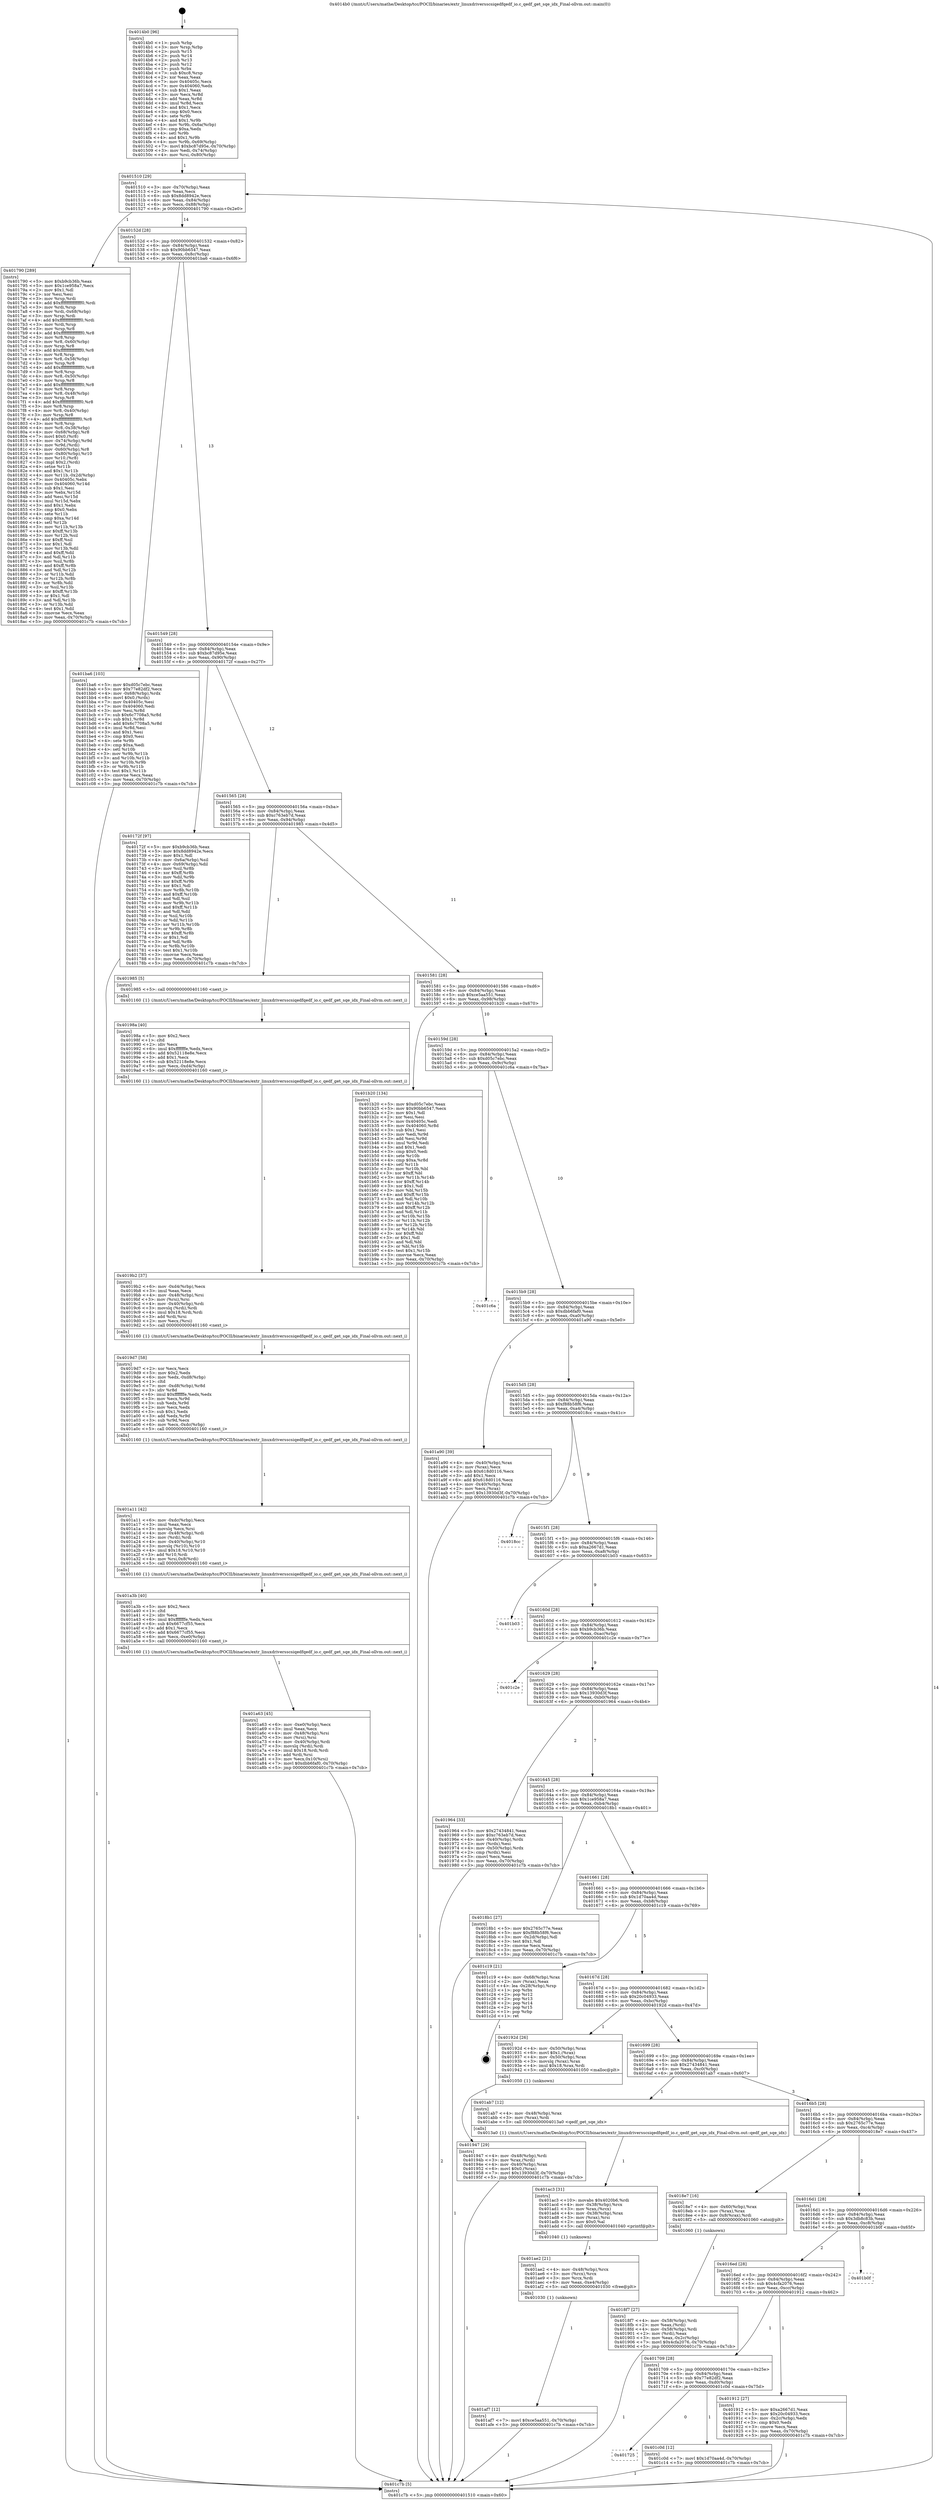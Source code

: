 digraph "0x4014b0" {
  label = "0x4014b0 (/mnt/c/Users/mathe/Desktop/tcc/POCII/binaries/extr_linuxdriversscsiqedfqedf_io.c_qedf_get_sqe_idx_Final-ollvm.out::main(0))"
  labelloc = "t"
  node[shape=record]

  Entry [label="",width=0.3,height=0.3,shape=circle,fillcolor=black,style=filled]
  "0x401510" [label="{
     0x401510 [29]\l
     | [instrs]\l
     &nbsp;&nbsp;0x401510 \<+3\>: mov -0x70(%rbp),%eax\l
     &nbsp;&nbsp;0x401513 \<+2\>: mov %eax,%ecx\l
     &nbsp;&nbsp;0x401515 \<+6\>: sub $0x8dd8942e,%ecx\l
     &nbsp;&nbsp;0x40151b \<+6\>: mov %eax,-0x84(%rbp)\l
     &nbsp;&nbsp;0x401521 \<+6\>: mov %ecx,-0x88(%rbp)\l
     &nbsp;&nbsp;0x401527 \<+6\>: je 0000000000401790 \<main+0x2e0\>\l
  }"]
  "0x401790" [label="{
     0x401790 [289]\l
     | [instrs]\l
     &nbsp;&nbsp;0x401790 \<+5\>: mov $0xb9cb36b,%eax\l
     &nbsp;&nbsp;0x401795 \<+5\>: mov $0x1ce958a7,%ecx\l
     &nbsp;&nbsp;0x40179a \<+2\>: mov $0x1,%dl\l
     &nbsp;&nbsp;0x40179c \<+2\>: xor %esi,%esi\l
     &nbsp;&nbsp;0x40179e \<+3\>: mov %rsp,%rdi\l
     &nbsp;&nbsp;0x4017a1 \<+4\>: add $0xfffffffffffffff0,%rdi\l
     &nbsp;&nbsp;0x4017a5 \<+3\>: mov %rdi,%rsp\l
     &nbsp;&nbsp;0x4017a8 \<+4\>: mov %rdi,-0x68(%rbp)\l
     &nbsp;&nbsp;0x4017ac \<+3\>: mov %rsp,%rdi\l
     &nbsp;&nbsp;0x4017af \<+4\>: add $0xfffffffffffffff0,%rdi\l
     &nbsp;&nbsp;0x4017b3 \<+3\>: mov %rdi,%rsp\l
     &nbsp;&nbsp;0x4017b6 \<+3\>: mov %rsp,%r8\l
     &nbsp;&nbsp;0x4017b9 \<+4\>: add $0xfffffffffffffff0,%r8\l
     &nbsp;&nbsp;0x4017bd \<+3\>: mov %r8,%rsp\l
     &nbsp;&nbsp;0x4017c0 \<+4\>: mov %r8,-0x60(%rbp)\l
     &nbsp;&nbsp;0x4017c4 \<+3\>: mov %rsp,%r8\l
     &nbsp;&nbsp;0x4017c7 \<+4\>: add $0xfffffffffffffff0,%r8\l
     &nbsp;&nbsp;0x4017cb \<+3\>: mov %r8,%rsp\l
     &nbsp;&nbsp;0x4017ce \<+4\>: mov %r8,-0x58(%rbp)\l
     &nbsp;&nbsp;0x4017d2 \<+3\>: mov %rsp,%r8\l
     &nbsp;&nbsp;0x4017d5 \<+4\>: add $0xfffffffffffffff0,%r8\l
     &nbsp;&nbsp;0x4017d9 \<+3\>: mov %r8,%rsp\l
     &nbsp;&nbsp;0x4017dc \<+4\>: mov %r8,-0x50(%rbp)\l
     &nbsp;&nbsp;0x4017e0 \<+3\>: mov %rsp,%r8\l
     &nbsp;&nbsp;0x4017e3 \<+4\>: add $0xfffffffffffffff0,%r8\l
     &nbsp;&nbsp;0x4017e7 \<+3\>: mov %r8,%rsp\l
     &nbsp;&nbsp;0x4017ea \<+4\>: mov %r8,-0x48(%rbp)\l
     &nbsp;&nbsp;0x4017ee \<+3\>: mov %rsp,%r8\l
     &nbsp;&nbsp;0x4017f1 \<+4\>: add $0xfffffffffffffff0,%r8\l
     &nbsp;&nbsp;0x4017f5 \<+3\>: mov %r8,%rsp\l
     &nbsp;&nbsp;0x4017f8 \<+4\>: mov %r8,-0x40(%rbp)\l
     &nbsp;&nbsp;0x4017fc \<+3\>: mov %rsp,%r8\l
     &nbsp;&nbsp;0x4017ff \<+4\>: add $0xfffffffffffffff0,%r8\l
     &nbsp;&nbsp;0x401803 \<+3\>: mov %r8,%rsp\l
     &nbsp;&nbsp;0x401806 \<+4\>: mov %r8,-0x38(%rbp)\l
     &nbsp;&nbsp;0x40180a \<+4\>: mov -0x68(%rbp),%r8\l
     &nbsp;&nbsp;0x40180e \<+7\>: movl $0x0,(%r8)\l
     &nbsp;&nbsp;0x401815 \<+4\>: mov -0x74(%rbp),%r9d\l
     &nbsp;&nbsp;0x401819 \<+3\>: mov %r9d,(%rdi)\l
     &nbsp;&nbsp;0x40181c \<+4\>: mov -0x60(%rbp),%r8\l
     &nbsp;&nbsp;0x401820 \<+4\>: mov -0x80(%rbp),%r10\l
     &nbsp;&nbsp;0x401824 \<+3\>: mov %r10,(%r8)\l
     &nbsp;&nbsp;0x401827 \<+3\>: cmpl $0x2,(%rdi)\l
     &nbsp;&nbsp;0x40182a \<+4\>: setne %r11b\l
     &nbsp;&nbsp;0x40182e \<+4\>: and $0x1,%r11b\l
     &nbsp;&nbsp;0x401832 \<+4\>: mov %r11b,-0x2d(%rbp)\l
     &nbsp;&nbsp;0x401836 \<+7\>: mov 0x40405c,%ebx\l
     &nbsp;&nbsp;0x40183d \<+8\>: mov 0x404060,%r14d\l
     &nbsp;&nbsp;0x401845 \<+3\>: sub $0x1,%esi\l
     &nbsp;&nbsp;0x401848 \<+3\>: mov %ebx,%r15d\l
     &nbsp;&nbsp;0x40184b \<+3\>: add %esi,%r15d\l
     &nbsp;&nbsp;0x40184e \<+4\>: imul %r15d,%ebx\l
     &nbsp;&nbsp;0x401852 \<+3\>: and $0x1,%ebx\l
     &nbsp;&nbsp;0x401855 \<+3\>: cmp $0x0,%ebx\l
     &nbsp;&nbsp;0x401858 \<+4\>: sete %r11b\l
     &nbsp;&nbsp;0x40185c \<+4\>: cmp $0xa,%r14d\l
     &nbsp;&nbsp;0x401860 \<+4\>: setl %r12b\l
     &nbsp;&nbsp;0x401864 \<+3\>: mov %r11b,%r13b\l
     &nbsp;&nbsp;0x401867 \<+4\>: xor $0xff,%r13b\l
     &nbsp;&nbsp;0x40186b \<+3\>: mov %r12b,%sil\l
     &nbsp;&nbsp;0x40186e \<+4\>: xor $0xff,%sil\l
     &nbsp;&nbsp;0x401872 \<+3\>: xor $0x1,%dl\l
     &nbsp;&nbsp;0x401875 \<+3\>: mov %r13b,%dil\l
     &nbsp;&nbsp;0x401878 \<+4\>: and $0xff,%dil\l
     &nbsp;&nbsp;0x40187c \<+3\>: and %dl,%r11b\l
     &nbsp;&nbsp;0x40187f \<+3\>: mov %sil,%r8b\l
     &nbsp;&nbsp;0x401882 \<+4\>: and $0xff,%r8b\l
     &nbsp;&nbsp;0x401886 \<+3\>: and %dl,%r12b\l
     &nbsp;&nbsp;0x401889 \<+3\>: or %r11b,%dil\l
     &nbsp;&nbsp;0x40188c \<+3\>: or %r12b,%r8b\l
     &nbsp;&nbsp;0x40188f \<+3\>: xor %r8b,%dil\l
     &nbsp;&nbsp;0x401892 \<+3\>: or %sil,%r13b\l
     &nbsp;&nbsp;0x401895 \<+4\>: xor $0xff,%r13b\l
     &nbsp;&nbsp;0x401899 \<+3\>: or $0x1,%dl\l
     &nbsp;&nbsp;0x40189c \<+3\>: and %dl,%r13b\l
     &nbsp;&nbsp;0x40189f \<+3\>: or %r13b,%dil\l
     &nbsp;&nbsp;0x4018a2 \<+4\>: test $0x1,%dil\l
     &nbsp;&nbsp;0x4018a6 \<+3\>: cmovne %ecx,%eax\l
     &nbsp;&nbsp;0x4018a9 \<+3\>: mov %eax,-0x70(%rbp)\l
     &nbsp;&nbsp;0x4018ac \<+5\>: jmp 0000000000401c7b \<main+0x7cb\>\l
  }"]
  "0x40152d" [label="{
     0x40152d [28]\l
     | [instrs]\l
     &nbsp;&nbsp;0x40152d \<+5\>: jmp 0000000000401532 \<main+0x82\>\l
     &nbsp;&nbsp;0x401532 \<+6\>: mov -0x84(%rbp),%eax\l
     &nbsp;&nbsp;0x401538 \<+5\>: sub $0x90bb6547,%eax\l
     &nbsp;&nbsp;0x40153d \<+6\>: mov %eax,-0x8c(%rbp)\l
     &nbsp;&nbsp;0x401543 \<+6\>: je 0000000000401ba6 \<main+0x6f6\>\l
  }"]
  Exit [label="",width=0.3,height=0.3,shape=circle,fillcolor=black,style=filled,peripheries=2]
  "0x401ba6" [label="{
     0x401ba6 [103]\l
     | [instrs]\l
     &nbsp;&nbsp;0x401ba6 \<+5\>: mov $0xd05c7ebc,%eax\l
     &nbsp;&nbsp;0x401bab \<+5\>: mov $0x77e82df2,%ecx\l
     &nbsp;&nbsp;0x401bb0 \<+4\>: mov -0x68(%rbp),%rdx\l
     &nbsp;&nbsp;0x401bb4 \<+6\>: movl $0x0,(%rdx)\l
     &nbsp;&nbsp;0x401bba \<+7\>: mov 0x40405c,%esi\l
     &nbsp;&nbsp;0x401bc1 \<+7\>: mov 0x404060,%edi\l
     &nbsp;&nbsp;0x401bc8 \<+3\>: mov %esi,%r8d\l
     &nbsp;&nbsp;0x401bcb \<+7\>: sub $0x6c7708a5,%r8d\l
     &nbsp;&nbsp;0x401bd2 \<+4\>: sub $0x1,%r8d\l
     &nbsp;&nbsp;0x401bd6 \<+7\>: add $0x6c7708a5,%r8d\l
     &nbsp;&nbsp;0x401bdd \<+4\>: imul %r8d,%esi\l
     &nbsp;&nbsp;0x401be1 \<+3\>: and $0x1,%esi\l
     &nbsp;&nbsp;0x401be4 \<+3\>: cmp $0x0,%esi\l
     &nbsp;&nbsp;0x401be7 \<+4\>: sete %r9b\l
     &nbsp;&nbsp;0x401beb \<+3\>: cmp $0xa,%edi\l
     &nbsp;&nbsp;0x401bee \<+4\>: setl %r10b\l
     &nbsp;&nbsp;0x401bf2 \<+3\>: mov %r9b,%r11b\l
     &nbsp;&nbsp;0x401bf5 \<+3\>: and %r10b,%r11b\l
     &nbsp;&nbsp;0x401bf8 \<+3\>: xor %r10b,%r9b\l
     &nbsp;&nbsp;0x401bfb \<+3\>: or %r9b,%r11b\l
     &nbsp;&nbsp;0x401bfe \<+4\>: test $0x1,%r11b\l
     &nbsp;&nbsp;0x401c02 \<+3\>: cmovne %ecx,%eax\l
     &nbsp;&nbsp;0x401c05 \<+3\>: mov %eax,-0x70(%rbp)\l
     &nbsp;&nbsp;0x401c08 \<+5\>: jmp 0000000000401c7b \<main+0x7cb\>\l
  }"]
  "0x401549" [label="{
     0x401549 [28]\l
     | [instrs]\l
     &nbsp;&nbsp;0x401549 \<+5\>: jmp 000000000040154e \<main+0x9e\>\l
     &nbsp;&nbsp;0x40154e \<+6\>: mov -0x84(%rbp),%eax\l
     &nbsp;&nbsp;0x401554 \<+5\>: sub $0xbc87d95e,%eax\l
     &nbsp;&nbsp;0x401559 \<+6\>: mov %eax,-0x90(%rbp)\l
     &nbsp;&nbsp;0x40155f \<+6\>: je 000000000040172f \<main+0x27f\>\l
  }"]
  "0x401725" [label="{
     0x401725\l
  }", style=dashed]
  "0x40172f" [label="{
     0x40172f [97]\l
     | [instrs]\l
     &nbsp;&nbsp;0x40172f \<+5\>: mov $0xb9cb36b,%eax\l
     &nbsp;&nbsp;0x401734 \<+5\>: mov $0x8dd8942e,%ecx\l
     &nbsp;&nbsp;0x401739 \<+2\>: mov $0x1,%dl\l
     &nbsp;&nbsp;0x40173b \<+4\>: mov -0x6a(%rbp),%sil\l
     &nbsp;&nbsp;0x40173f \<+4\>: mov -0x69(%rbp),%dil\l
     &nbsp;&nbsp;0x401743 \<+3\>: mov %sil,%r8b\l
     &nbsp;&nbsp;0x401746 \<+4\>: xor $0xff,%r8b\l
     &nbsp;&nbsp;0x40174a \<+3\>: mov %dil,%r9b\l
     &nbsp;&nbsp;0x40174d \<+4\>: xor $0xff,%r9b\l
     &nbsp;&nbsp;0x401751 \<+3\>: xor $0x1,%dl\l
     &nbsp;&nbsp;0x401754 \<+3\>: mov %r8b,%r10b\l
     &nbsp;&nbsp;0x401757 \<+4\>: and $0xff,%r10b\l
     &nbsp;&nbsp;0x40175b \<+3\>: and %dl,%sil\l
     &nbsp;&nbsp;0x40175e \<+3\>: mov %r9b,%r11b\l
     &nbsp;&nbsp;0x401761 \<+4\>: and $0xff,%r11b\l
     &nbsp;&nbsp;0x401765 \<+3\>: and %dl,%dil\l
     &nbsp;&nbsp;0x401768 \<+3\>: or %sil,%r10b\l
     &nbsp;&nbsp;0x40176b \<+3\>: or %dil,%r11b\l
     &nbsp;&nbsp;0x40176e \<+3\>: xor %r11b,%r10b\l
     &nbsp;&nbsp;0x401771 \<+3\>: or %r9b,%r8b\l
     &nbsp;&nbsp;0x401774 \<+4\>: xor $0xff,%r8b\l
     &nbsp;&nbsp;0x401778 \<+3\>: or $0x1,%dl\l
     &nbsp;&nbsp;0x40177b \<+3\>: and %dl,%r8b\l
     &nbsp;&nbsp;0x40177e \<+3\>: or %r8b,%r10b\l
     &nbsp;&nbsp;0x401781 \<+4\>: test $0x1,%r10b\l
     &nbsp;&nbsp;0x401785 \<+3\>: cmovne %ecx,%eax\l
     &nbsp;&nbsp;0x401788 \<+3\>: mov %eax,-0x70(%rbp)\l
     &nbsp;&nbsp;0x40178b \<+5\>: jmp 0000000000401c7b \<main+0x7cb\>\l
  }"]
  "0x401565" [label="{
     0x401565 [28]\l
     | [instrs]\l
     &nbsp;&nbsp;0x401565 \<+5\>: jmp 000000000040156a \<main+0xba\>\l
     &nbsp;&nbsp;0x40156a \<+6\>: mov -0x84(%rbp),%eax\l
     &nbsp;&nbsp;0x401570 \<+5\>: sub $0xc763eb7d,%eax\l
     &nbsp;&nbsp;0x401575 \<+6\>: mov %eax,-0x94(%rbp)\l
     &nbsp;&nbsp;0x40157b \<+6\>: je 0000000000401985 \<main+0x4d5\>\l
  }"]
  "0x401c7b" [label="{
     0x401c7b [5]\l
     | [instrs]\l
     &nbsp;&nbsp;0x401c7b \<+5\>: jmp 0000000000401510 \<main+0x60\>\l
  }"]
  "0x4014b0" [label="{
     0x4014b0 [96]\l
     | [instrs]\l
     &nbsp;&nbsp;0x4014b0 \<+1\>: push %rbp\l
     &nbsp;&nbsp;0x4014b1 \<+3\>: mov %rsp,%rbp\l
     &nbsp;&nbsp;0x4014b4 \<+2\>: push %r15\l
     &nbsp;&nbsp;0x4014b6 \<+2\>: push %r14\l
     &nbsp;&nbsp;0x4014b8 \<+2\>: push %r13\l
     &nbsp;&nbsp;0x4014ba \<+2\>: push %r12\l
     &nbsp;&nbsp;0x4014bc \<+1\>: push %rbx\l
     &nbsp;&nbsp;0x4014bd \<+7\>: sub $0xc8,%rsp\l
     &nbsp;&nbsp;0x4014c4 \<+2\>: xor %eax,%eax\l
     &nbsp;&nbsp;0x4014c6 \<+7\>: mov 0x40405c,%ecx\l
     &nbsp;&nbsp;0x4014cd \<+7\>: mov 0x404060,%edx\l
     &nbsp;&nbsp;0x4014d4 \<+3\>: sub $0x1,%eax\l
     &nbsp;&nbsp;0x4014d7 \<+3\>: mov %ecx,%r8d\l
     &nbsp;&nbsp;0x4014da \<+3\>: add %eax,%r8d\l
     &nbsp;&nbsp;0x4014dd \<+4\>: imul %r8d,%ecx\l
     &nbsp;&nbsp;0x4014e1 \<+3\>: and $0x1,%ecx\l
     &nbsp;&nbsp;0x4014e4 \<+3\>: cmp $0x0,%ecx\l
     &nbsp;&nbsp;0x4014e7 \<+4\>: sete %r9b\l
     &nbsp;&nbsp;0x4014eb \<+4\>: and $0x1,%r9b\l
     &nbsp;&nbsp;0x4014ef \<+4\>: mov %r9b,-0x6a(%rbp)\l
     &nbsp;&nbsp;0x4014f3 \<+3\>: cmp $0xa,%edx\l
     &nbsp;&nbsp;0x4014f6 \<+4\>: setl %r9b\l
     &nbsp;&nbsp;0x4014fa \<+4\>: and $0x1,%r9b\l
     &nbsp;&nbsp;0x4014fe \<+4\>: mov %r9b,-0x69(%rbp)\l
     &nbsp;&nbsp;0x401502 \<+7\>: movl $0xbc87d95e,-0x70(%rbp)\l
     &nbsp;&nbsp;0x401509 \<+3\>: mov %edi,-0x74(%rbp)\l
     &nbsp;&nbsp;0x40150c \<+4\>: mov %rsi,-0x80(%rbp)\l
  }"]
  "0x401c0d" [label="{
     0x401c0d [12]\l
     | [instrs]\l
     &nbsp;&nbsp;0x401c0d \<+7\>: movl $0x1d70aa4d,-0x70(%rbp)\l
     &nbsp;&nbsp;0x401c14 \<+5\>: jmp 0000000000401c7b \<main+0x7cb\>\l
  }"]
  "0x401af7" [label="{
     0x401af7 [12]\l
     | [instrs]\l
     &nbsp;&nbsp;0x401af7 \<+7\>: movl $0xce5aa551,-0x70(%rbp)\l
     &nbsp;&nbsp;0x401afe \<+5\>: jmp 0000000000401c7b \<main+0x7cb\>\l
  }"]
  "0x401985" [label="{
     0x401985 [5]\l
     | [instrs]\l
     &nbsp;&nbsp;0x401985 \<+5\>: call 0000000000401160 \<next_i\>\l
     | [calls]\l
     &nbsp;&nbsp;0x401160 \{1\} (/mnt/c/Users/mathe/Desktop/tcc/POCII/binaries/extr_linuxdriversscsiqedfqedf_io.c_qedf_get_sqe_idx_Final-ollvm.out::next_i)\l
  }"]
  "0x401581" [label="{
     0x401581 [28]\l
     | [instrs]\l
     &nbsp;&nbsp;0x401581 \<+5\>: jmp 0000000000401586 \<main+0xd6\>\l
     &nbsp;&nbsp;0x401586 \<+6\>: mov -0x84(%rbp),%eax\l
     &nbsp;&nbsp;0x40158c \<+5\>: sub $0xce5aa551,%eax\l
     &nbsp;&nbsp;0x401591 \<+6\>: mov %eax,-0x98(%rbp)\l
     &nbsp;&nbsp;0x401597 \<+6\>: je 0000000000401b20 \<main+0x670\>\l
  }"]
  "0x401ae2" [label="{
     0x401ae2 [21]\l
     | [instrs]\l
     &nbsp;&nbsp;0x401ae2 \<+4\>: mov -0x48(%rbp),%rcx\l
     &nbsp;&nbsp;0x401ae6 \<+3\>: mov (%rcx),%rcx\l
     &nbsp;&nbsp;0x401ae9 \<+3\>: mov %rcx,%rdi\l
     &nbsp;&nbsp;0x401aec \<+6\>: mov %eax,-0xe4(%rbp)\l
     &nbsp;&nbsp;0x401af2 \<+5\>: call 0000000000401030 \<free@plt\>\l
     | [calls]\l
     &nbsp;&nbsp;0x401030 \{1\} (unknown)\l
  }"]
  "0x401b20" [label="{
     0x401b20 [134]\l
     | [instrs]\l
     &nbsp;&nbsp;0x401b20 \<+5\>: mov $0xd05c7ebc,%eax\l
     &nbsp;&nbsp;0x401b25 \<+5\>: mov $0x90bb6547,%ecx\l
     &nbsp;&nbsp;0x401b2a \<+2\>: mov $0x1,%dl\l
     &nbsp;&nbsp;0x401b2c \<+2\>: xor %esi,%esi\l
     &nbsp;&nbsp;0x401b2e \<+7\>: mov 0x40405c,%edi\l
     &nbsp;&nbsp;0x401b35 \<+8\>: mov 0x404060,%r8d\l
     &nbsp;&nbsp;0x401b3d \<+3\>: sub $0x1,%esi\l
     &nbsp;&nbsp;0x401b40 \<+3\>: mov %edi,%r9d\l
     &nbsp;&nbsp;0x401b43 \<+3\>: add %esi,%r9d\l
     &nbsp;&nbsp;0x401b46 \<+4\>: imul %r9d,%edi\l
     &nbsp;&nbsp;0x401b4a \<+3\>: and $0x1,%edi\l
     &nbsp;&nbsp;0x401b4d \<+3\>: cmp $0x0,%edi\l
     &nbsp;&nbsp;0x401b50 \<+4\>: sete %r10b\l
     &nbsp;&nbsp;0x401b54 \<+4\>: cmp $0xa,%r8d\l
     &nbsp;&nbsp;0x401b58 \<+4\>: setl %r11b\l
     &nbsp;&nbsp;0x401b5c \<+3\>: mov %r10b,%bl\l
     &nbsp;&nbsp;0x401b5f \<+3\>: xor $0xff,%bl\l
     &nbsp;&nbsp;0x401b62 \<+3\>: mov %r11b,%r14b\l
     &nbsp;&nbsp;0x401b65 \<+4\>: xor $0xff,%r14b\l
     &nbsp;&nbsp;0x401b69 \<+3\>: xor $0x1,%dl\l
     &nbsp;&nbsp;0x401b6c \<+3\>: mov %bl,%r15b\l
     &nbsp;&nbsp;0x401b6f \<+4\>: and $0xff,%r15b\l
     &nbsp;&nbsp;0x401b73 \<+3\>: and %dl,%r10b\l
     &nbsp;&nbsp;0x401b76 \<+3\>: mov %r14b,%r12b\l
     &nbsp;&nbsp;0x401b79 \<+4\>: and $0xff,%r12b\l
     &nbsp;&nbsp;0x401b7d \<+3\>: and %dl,%r11b\l
     &nbsp;&nbsp;0x401b80 \<+3\>: or %r10b,%r15b\l
     &nbsp;&nbsp;0x401b83 \<+3\>: or %r11b,%r12b\l
     &nbsp;&nbsp;0x401b86 \<+3\>: xor %r12b,%r15b\l
     &nbsp;&nbsp;0x401b89 \<+3\>: or %r14b,%bl\l
     &nbsp;&nbsp;0x401b8c \<+3\>: xor $0xff,%bl\l
     &nbsp;&nbsp;0x401b8f \<+3\>: or $0x1,%dl\l
     &nbsp;&nbsp;0x401b92 \<+2\>: and %dl,%bl\l
     &nbsp;&nbsp;0x401b94 \<+3\>: or %bl,%r15b\l
     &nbsp;&nbsp;0x401b97 \<+4\>: test $0x1,%r15b\l
     &nbsp;&nbsp;0x401b9b \<+3\>: cmovne %ecx,%eax\l
     &nbsp;&nbsp;0x401b9e \<+3\>: mov %eax,-0x70(%rbp)\l
     &nbsp;&nbsp;0x401ba1 \<+5\>: jmp 0000000000401c7b \<main+0x7cb\>\l
  }"]
  "0x40159d" [label="{
     0x40159d [28]\l
     | [instrs]\l
     &nbsp;&nbsp;0x40159d \<+5\>: jmp 00000000004015a2 \<main+0xf2\>\l
     &nbsp;&nbsp;0x4015a2 \<+6\>: mov -0x84(%rbp),%eax\l
     &nbsp;&nbsp;0x4015a8 \<+5\>: sub $0xd05c7ebc,%eax\l
     &nbsp;&nbsp;0x4015ad \<+6\>: mov %eax,-0x9c(%rbp)\l
     &nbsp;&nbsp;0x4015b3 \<+6\>: je 0000000000401c6a \<main+0x7ba\>\l
  }"]
  "0x401ac3" [label="{
     0x401ac3 [31]\l
     | [instrs]\l
     &nbsp;&nbsp;0x401ac3 \<+10\>: movabs $0x4020b6,%rdi\l
     &nbsp;&nbsp;0x401acd \<+4\>: mov -0x38(%rbp),%rcx\l
     &nbsp;&nbsp;0x401ad1 \<+3\>: mov %rax,(%rcx)\l
     &nbsp;&nbsp;0x401ad4 \<+4\>: mov -0x38(%rbp),%rax\l
     &nbsp;&nbsp;0x401ad8 \<+3\>: mov (%rax),%rsi\l
     &nbsp;&nbsp;0x401adb \<+2\>: mov $0x0,%al\l
     &nbsp;&nbsp;0x401add \<+5\>: call 0000000000401040 \<printf@plt\>\l
     | [calls]\l
     &nbsp;&nbsp;0x401040 \{1\} (unknown)\l
  }"]
  "0x401c6a" [label="{
     0x401c6a\l
  }", style=dashed]
  "0x4015b9" [label="{
     0x4015b9 [28]\l
     | [instrs]\l
     &nbsp;&nbsp;0x4015b9 \<+5\>: jmp 00000000004015be \<main+0x10e\>\l
     &nbsp;&nbsp;0x4015be \<+6\>: mov -0x84(%rbp),%eax\l
     &nbsp;&nbsp;0x4015c4 \<+5\>: sub $0xdbb6faf0,%eax\l
     &nbsp;&nbsp;0x4015c9 \<+6\>: mov %eax,-0xa0(%rbp)\l
     &nbsp;&nbsp;0x4015cf \<+6\>: je 0000000000401a90 \<main+0x5e0\>\l
  }"]
  "0x401a63" [label="{
     0x401a63 [45]\l
     | [instrs]\l
     &nbsp;&nbsp;0x401a63 \<+6\>: mov -0xe0(%rbp),%ecx\l
     &nbsp;&nbsp;0x401a69 \<+3\>: imul %eax,%ecx\l
     &nbsp;&nbsp;0x401a6c \<+4\>: mov -0x48(%rbp),%rsi\l
     &nbsp;&nbsp;0x401a70 \<+3\>: mov (%rsi),%rsi\l
     &nbsp;&nbsp;0x401a73 \<+4\>: mov -0x40(%rbp),%rdi\l
     &nbsp;&nbsp;0x401a77 \<+3\>: movslq (%rdi),%rdi\l
     &nbsp;&nbsp;0x401a7a \<+4\>: imul $0x18,%rdi,%rdi\l
     &nbsp;&nbsp;0x401a7e \<+3\>: add %rdi,%rsi\l
     &nbsp;&nbsp;0x401a81 \<+3\>: mov %ecx,0x10(%rsi)\l
     &nbsp;&nbsp;0x401a84 \<+7\>: movl $0xdbb6faf0,-0x70(%rbp)\l
     &nbsp;&nbsp;0x401a8b \<+5\>: jmp 0000000000401c7b \<main+0x7cb\>\l
  }"]
  "0x401a90" [label="{
     0x401a90 [39]\l
     | [instrs]\l
     &nbsp;&nbsp;0x401a90 \<+4\>: mov -0x40(%rbp),%rax\l
     &nbsp;&nbsp;0x401a94 \<+2\>: mov (%rax),%ecx\l
     &nbsp;&nbsp;0x401a96 \<+6\>: sub $0x618d0116,%ecx\l
     &nbsp;&nbsp;0x401a9c \<+3\>: add $0x1,%ecx\l
     &nbsp;&nbsp;0x401a9f \<+6\>: add $0x618d0116,%ecx\l
     &nbsp;&nbsp;0x401aa5 \<+4\>: mov -0x40(%rbp),%rax\l
     &nbsp;&nbsp;0x401aa9 \<+2\>: mov %ecx,(%rax)\l
     &nbsp;&nbsp;0x401aab \<+7\>: movl $0x13930d3f,-0x70(%rbp)\l
     &nbsp;&nbsp;0x401ab2 \<+5\>: jmp 0000000000401c7b \<main+0x7cb\>\l
  }"]
  "0x4015d5" [label="{
     0x4015d5 [28]\l
     | [instrs]\l
     &nbsp;&nbsp;0x4015d5 \<+5\>: jmp 00000000004015da \<main+0x12a\>\l
     &nbsp;&nbsp;0x4015da \<+6\>: mov -0x84(%rbp),%eax\l
     &nbsp;&nbsp;0x4015e0 \<+5\>: sub $0xf88b58f6,%eax\l
     &nbsp;&nbsp;0x4015e5 \<+6\>: mov %eax,-0xa4(%rbp)\l
     &nbsp;&nbsp;0x4015eb \<+6\>: je 00000000004018cc \<main+0x41c\>\l
  }"]
  "0x401a3b" [label="{
     0x401a3b [40]\l
     | [instrs]\l
     &nbsp;&nbsp;0x401a3b \<+5\>: mov $0x2,%ecx\l
     &nbsp;&nbsp;0x401a40 \<+1\>: cltd\l
     &nbsp;&nbsp;0x401a41 \<+2\>: idiv %ecx\l
     &nbsp;&nbsp;0x401a43 \<+6\>: imul $0xfffffffe,%edx,%ecx\l
     &nbsp;&nbsp;0x401a49 \<+6\>: sub $0x6677cf55,%ecx\l
     &nbsp;&nbsp;0x401a4f \<+3\>: add $0x1,%ecx\l
     &nbsp;&nbsp;0x401a52 \<+6\>: add $0x6677cf55,%ecx\l
     &nbsp;&nbsp;0x401a58 \<+6\>: mov %ecx,-0xe0(%rbp)\l
     &nbsp;&nbsp;0x401a5e \<+5\>: call 0000000000401160 \<next_i\>\l
     | [calls]\l
     &nbsp;&nbsp;0x401160 \{1\} (/mnt/c/Users/mathe/Desktop/tcc/POCII/binaries/extr_linuxdriversscsiqedfqedf_io.c_qedf_get_sqe_idx_Final-ollvm.out::next_i)\l
  }"]
  "0x4018cc" [label="{
     0x4018cc\l
  }", style=dashed]
  "0x4015f1" [label="{
     0x4015f1 [28]\l
     | [instrs]\l
     &nbsp;&nbsp;0x4015f1 \<+5\>: jmp 00000000004015f6 \<main+0x146\>\l
     &nbsp;&nbsp;0x4015f6 \<+6\>: mov -0x84(%rbp),%eax\l
     &nbsp;&nbsp;0x4015fc \<+5\>: sub $0xa2667d1,%eax\l
     &nbsp;&nbsp;0x401601 \<+6\>: mov %eax,-0xa8(%rbp)\l
     &nbsp;&nbsp;0x401607 \<+6\>: je 0000000000401b03 \<main+0x653\>\l
  }"]
  "0x401a11" [label="{
     0x401a11 [42]\l
     | [instrs]\l
     &nbsp;&nbsp;0x401a11 \<+6\>: mov -0xdc(%rbp),%ecx\l
     &nbsp;&nbsp;0x401a17 \<+3\>: imul %eax,%ecx\l
     &nbsp;&nbsp;0x401a1a \<+3\>: movslq %ecx,%rsi\l
     &nbsp;&nbsp;0x401a1d \<+4\>: mov -0x48(%rbp),%rdi\l
     &nbsp;&nbsp;0x401a21 \<+3\>: mov (%rdi),%rdi\l
     &nbsp;&nbsp;0x401a24 \<+4\>: mov -0x40(%rbp),%r10\l
     &nbsp;&nbsp;0x401a28 \<+3\>: movslq (%r10),%r10\l
     &nbsp;&nbsp;0x401a2b \<+4\>: imul $0x18,%r10,%r10\l
     &nbsp;&nbsp;0x401a2f \<+3\>: add %r10,%rdi\l
     &nbsp;&nbsp;0x401a32 \<+4\>: mov %rsi,0x8(%rdi)\l
     &nbsp;&nbsp;0x401a36 \<+5\>: call 0000000000401160 \<next_i\>\l
     | [calls]\l
     &nbsp;&nbsp;0x401160 \{1\} (/mnt/c/Users/mathe/Desktop/tcc/POCII/binaries/extr_linuxdriversscsiqedfqedf_io.c_qedf_get_sqe_idx_Final-ollvm.out::next_i)\l
  }"]
  "0x401b03" [label="{
     0x401b03\l
  }", style=dashed]
  "0x40160d" [label="{
     0x40160d [28]\l
     | [instrs]\l
     &nbsp;&nbsp;0x40160d \<+5\>: jmp 0000000000401612 \<main+0x162\>\l
     &nbsp;&nbsp;0x401612 \<+6\>: mov -0x84(%rbp),%eax\l
     &nbsp;&nbsp;0x401618 \<+5\>: sub $0xb9cb36b,%eax\l
     &nbsp;&nbsp;0x40161d \<+6\>: mov %eax,-0xac(%rbp)\l
     &nbsp;&nbsp;0x401623 \<+6\>: je 0000000000401c2e \<main+0x77e\>\l
  }"]
  "0x4019d7" [label="{
     0x4019d7 [58]\l
     | [instrs]\l
     &nbsp;&nbsp;0x4019d7 \<+2\>: xor %ecx,%ecx\l
     &nbsp;&nbsp;0x4019d9 \<+5\>: mov $0x2,%edx\l
     &nbsp;&nbsp;0x4019de \<+6\>: mov %edx,-0xd8(%rbp)\l
     &nbsp;&nbsp;0x4019e4 \<+1\>: cltd\l
     &nbsp;&nbsp;0x4019e5 \<+7\>: mov -0xd8(%rbp),%r8d\l
     &nbsp;&nbsp;0x4019ec \<+3\>: idiv %r8d\l
     &nbsp;&nbsp;0x4019ef \<+6\>: imul $0xfffffffe,%edx,%edx\l
     &nbsp;&nbsp;0x4019f5 \<+3\>: mov %ecx,%r9d\l
     &nbsp;&nbsp;0x4019f8 \<+3\>: sub %edx,%r9d\l
     &nbsp;&nbsp;0x4019fb \<+2\>: mov %ecx,%edx\l
     &nbsp;&nbsp;0x4019fd \<+3\>: sub $0x1,%edx\l
     &nbsp;&nbsp;0x401a00 \<+3\>: add %edx,%r9d\l
     &nbsp;&nbsp;0x401a03 \<+3\>: sub %r9d,%ecx\l
     &nbsp;&nbsp;0x401a06 \<+6\>: mov %ecx,-0xdc(%rbp)\l
     &nbsp;&nbsp;0x401a0c \<+5\>: call 0000000000401160 \<next_i\>\l
     | [calls]\l
     &nbsp;&nbsp;0x401160 \{1\} (/mnt/c/Users/mathe/Desktop/tcc/POCII/binaries/extr_linuxdriversscsiqedfqedf_io.c_qedf_get_sqe_idx_Final-ollvm.out::next_i)\l
  }"]
  "0x401c2e" [label="{
     0x401c2e\l
  }", style=dashed]
  "0x401629" [label="{
     0x401629 [28]\l
     | [instrs]\l
     &nbsp;&nbsp;0x401629 \<+5\>: jmp 000000000040162e \<main+0x17e\>\l
     &nbsp;&nbsp;0x40162e \<+6\>: mov -0x84(%rbp),%eax\l
     &nbsp;&nbsp;0x401634 \<+5\>: sub $0x13930d3f,%eax\l
     &nbsp;&nbsp;0x401639 \<+6\>: mov %eax,-0xb0(%rbp)\l
     &nbsp;&nbsp;0x40163f \<+6\>: je 0000000000401964 \<main+0x4b4\>\l
  }"]
  "0x4019b2" [label="{
     0x4019b2 [37]\l
     | [instrs]\l
     &nbsp;&nbsp;0x4019b2 \<+6\>: mov -0xd4(%rbp),%ecx\l
     &nbsp;&nbsp;0x4019b8 \<+3\>: imul %eax,%ecx\l
     &nbsp;&nbsp;0x4019bb \<+4\>: mov -0x48(%rbp),%rsi\l
     &nbsp;&nbsp;0x4019bf \<+3\>: mov (%rsi),%rsi\l
     &nbsp;&nbsp;0x4019c2 \<+4\>: mov -0x40(%rbp),%rdi\l
     &nbsp;&nbsp;0x4019c6 \<+3\>: movslq (%rdi),%rdi\l
     &nbsp;&nbsp;0x4019c9 \<+4\>: imul $0x18,%rdi,%rdi\l
     &nbsp;&nbsp;0x4019cd \<+3\>: add %rdi,%rsi\l
     &nbsp;&nbsp;0x4019d0 \<+2\>: mov %ecx,(%rsi)\l
     &nbsp;&nbsp;0x4019d2 \<+5\>: call 0000000000401160 \<next_i\>\l
     | [calls]\l
     &nbsp;&nbsp;0x401160 \{1\} (/mnt/c/Users/mathe/Desktop/tcc/POCII/binaries/extr_linuxdriversscsiqedfqedf_io.c_qedf_get_sqe_idx_Final-ollvm.out::next_i)\l
  }"]
  "0x401964" [label="{
     0x401964 [33]\l
     | [instrs]\l
     &nbsp;&nbsp;0x401964 \<+5\>: mov $0x27434841,%eax\l
     &nbsp;&nbsp;0x401969 \<+5\>: mov $0xc763eb7d,%ecx\l
     &nbsp;&nbsp;0x40196e \<+4\>: mov -0x40(%rbp),%rdx\l
     &nbsp;&nbsp;0x401972 \<+2\>: mov (%rdx),%esi\l
     &nbsp;&nbsp;0x401974 \<+4\>: mov -0x50(%rbp),%rdx\l
     &nbsp;&nbsp;0x401978 \<+2\>: cmp (%rdx),%esi\l
     &nbsp;&nbsp;0x40197a \<+3\>: cmovl %ecx,%eax\l
     &nbsp;&nbsp;0x40197d \<+3\>: mov %eax,-0x70(%rbp)\l
     &nbsp;&nbsp;0x401980 \<+5\>: jmp 0000000000401c7b \<main+0x7cb\>\l
  }"]
  "0x401645" [label="{
     0x401645 [28]\l
     | [instrs]\l
     &nbsp;&nbsp;0x401645 \<+5\>: jmp 000000000040164a \<main+0x19a\>\l
     &nbsp;&nbsp;0x40164a \<+6\>: mov -0x84(%rbp),%eax\l
     &nbsp;&nbsp;0x401650 \<+5\>: sub $0x1ce958a7,%eax\l
     &nbsp;&nbsp;0x401655 \<+6\>: mov %eax,-0xb4(%rbp)\l
     &nbsp;&nbsp;0x40165b \<+6\>: je 00000000004018b1 \<main+0x401\>\l
  }"]
  "0x40198a" [label="{
     0x40198a [40]\l
     | [instrs]\l
     &nbsp;&nbsp;0x40198a \<+5\>: mov $0x2,%ecx\l
     &nbsp;&nbsp;0x40198f \<+1\>: cltd\l
     &nbsp;&nbsp;0x401990 \<+2\>: idiv %ecx\l
     &nbsp;&nbsp;0x401992 \<+6\>: imul $0xfffffffe,%edx,%ecx\l
     &nbsp;&nbsp;0x401998 \<+6\>: add $0x52118e8e,%ecx\l
     &nbsp;&nbsp;0x40199e \<+3\>: add $0x1,%ecx\l
     &nbsp;&nbsp;0x4019a1 \<+6\>: sub $0x52118e8e,%ecx\l
     &nbsp;&nbsp;0x4019a7 \<+6\>: mov %ecx,-0xd4(%rbp)\l
     &nbsp;&nbsp;0x4019ad \<+5\>: call 0000000000401160 \<next_i\>\l
     | [calls]\l
     &nbsp;&nbsp;0x401160 \{1\} (/mnt/c/Users/mathe/Desktop/tcc/POCII/binaries/extr_linuxdriversscsiqedfqedf_io.c_qedf_get_sqe_idx_Final-ollvm.out::next_i)\l
  }"]
  "0x4018b1" [label="{
     0x4018b1 [27]\l
     | [instrs]\l
     &nbsp;&nbsp;0x4018b1 \<+5\>: mov $0x2765c77e,%eax\l
     &nbsp;&nbsp;0x4018b6 \<+5\>: mov $0xf88b58f6,%ecx\l
     &nbsp;&nbsp;0x4018bb \<+3\>: mov -0x2d(%rbp),%dl\l
     &nbsp;&nbsp;0x4018be \<+3\>: test $0x1,%dl\l
     &nbsp;&nbsp;0x4018c1 \<+3\>: cmovne %ecx,%eax\l
     &nbsp;&nbsp;0x4018c4 \<+3\>: mov %eax,-0x70(%rbp)\l
     &nbsp;&nbsp;0x4018c7 \<+5\>: jmp 0000000000401c7b \<main+0x7cb\>\l
  }"]
  "0x401661" [label="{
     0x401661 [28]\l
     | [instrs]\l
     &nbsp;&nbsp;0x401661 \<+5\>: jmp 0000000000401666 \<main+0x1b6\>\l
     &nbsp;&nbsp;0x401666 \<+6\>: mov -0x84(%rbp),%eax\l
     &nbsp;&nbsp;0x40166c \<+5\>: sub $0x1d70aa4d,%eax\l
     &nbsp;&nbsp;0x401671 \<+6\>: mov %eax,-0xb8(%rbp)\l
     &nbsp;&nbsp;0x401677 \<+6\>: je 0000000000401c19 \<main+0x769\>\l
  }"]
  "0x401947" [label="{
     0x401947 [29]\l
     | [instrs]\l
     &nbsp;&nbsp;0x401947 \<+4\>: mov -0x48(%rbp),%rdi\l
     &nbsp;&nbsp;0x40194b \<+3\>: mov %rax,(%rdi)\l
     &nbsp;&nbsp;0x40194e \<+4\>: mov -0x40(%rbp),%rax\l
     &nbsp;&nbsp;0x401952 \<+6\>: movl $0x0,(%rax)\l
     &nbsp;&nbsp;0x401958 \<+7\>: movl $0x13930d3f,-0x70(%rbp)\l
     &nbsp;&nbsp;0x40195f \<+5\>: jmp 0000000000401c7b \<main+0x7cb\>\l
  }"]
  "0x401c19" [label="{
     0x401c19 [21]\l
     | [instrs]\l
     &nbsp;&nbsp;0x401c19 \<+4\>: mov -0x68(%rbp),%rax\l
     &nbsp;&nbsp;0x401c1d \<+2\>: mov (%rax),%eax\l
     &nbsp;&nbsp;0x401c1f \<+4\>: lea -0x28(%rbp),%rsp\l
     &nbsp;&nbsp;0x401c23 \<+1\>: pop %rbx\l
     &nbsp;&nbsp;0x401c24 \<+2\>: pop %r12\l
     &nbsp;&nbsp;0x401c26 \<+2\>: pop %r13\l
     &nbsp;&nbsp;0x401c28 \<+2\>: pop %r14\l
     &nbsp;&nbsp;0x401c2a \<+2\>: pop %r15\l
     &nbsp;&nbsp;0x401c2c \<+1\>: pop %rbp\l
     &nbsp;&nbsp;0x401c2d \<+1\>: ret\l
  }"]
  "0x40167d" [label="{
     0x40167d [28]\l
     | [instrs]\l
     &nbsp;&nbsp;0x40167d \<+5\>: jmp 0000000000401682 \<main+0x1d2\>\l
     &nbsp;&nbsp;0x401682 \<+6\>: mov -0x84(%rbp),%eax\l
     &nbsp;&nbsp;0x401688 \<+5\>: sub $0x20c04933,%eax\l
     &nbsp;&nbsp;0x40168d \<+6\>: mov %eax,-0xbc(%rbp)\l
     &nbsp;&nbsp;0x401693 \<+6\>: je 000000000040192d \<main+0x47d\>\l
  }"]
  "0x401709" [label="{
     0x401709 [28]\l
     | [instrs]\l
     &nbsp;&nbsp;0x401709 \<+5\>: jmp 000000000040170e \<main+0x25e\>\l
     &nbsp;&nbsp;0x40170e \<+6\>: mov -0x84(%rbp),%eax\l
     &nbsp;&nbsp;0x401714 \<+5\>: sub $0x77e82df2,%eax\l
     &nbsp;&nbsp;0x401719 \<+6\>: mov %eax,-0xd0(%rbp)\l
     &nbsp;&nbsp;0x40171f \<+6\>: je 0000000000401c0d \<main+0x75d\>\l
  }"]
  "0x40192d" [label="{
     0x40192d [26]\l
     | [instrs]\l
     &nbsp;&nbsp;0x40192d \<+4\>: mov -0x50(%rbp),%rax\l
     &nbsp;&nbsp;0x401931 \<+6\>: movl $0x1,(%rax)\l
     &nbsp;&nbsp;0x401937 \<+4\>: mov -0x50(%rbp),%rax\l
     &nbsp;&nbsp;0x40193b \<+3\>: movslq (%rax),%rax\l
     &nbsp;&nbsp;0x40193e \<+4\>: imul $0x18,%rax,%rdi\l
     &nbsp;&nbsp;0x401942 \<+5\>: call 0000000000401050 \<malloc@plt\>\l
     | [calls]\l
     &nbsp;&nbsp;0x401050 \{1\} (unknown)\l
  }"]
  "0x401699" [label="{
     0x401699 [28]\l
     | [instrs]\l
     &nbsp;&nbsp;0x401699 \<+5\>: jmp 000000000040169e \<main+0x1ee\>\l
     &nbsp;&nbsp;0x40169e \<+6\>: mov -0x84(%rbp),%eax\l
     &nbsp;&nbsp;0x4016a4 \<+5\>: sub $0x27434841,%eax\l
     &nbsp;&nbsp;0x4016a9 \<+6\>: mov %eax,-0xc0(%rbp)\l
     &nbsp;&nbsp;0x4016af \<+6\>: je 0000000000401ab7 \<main+0x607\>\l
  }"]
  "0x401912" [label="{
     0x401912 [27]\l
     | [instrs]\l
     &nbsp;&nbsp;0x401912 \<+5\>: mov $0xa2667d1,%eax\l
     &nbsp;&nbsp;0x401917 \<+5\>: mov $0x20c04933,%ecx\l
     &nbsp;&nbsp;0x40191c \<+3\>: mov -0x2c(%rbp),%edx\l
     &nbsp;&nbsp;0x40191f \<+3\>: cmp $0x0,%edx\l
     &nbsp;&nbsp;0x401922 \<+3\>: cmove %ecx,%eax\l
     &nbsp;&nbsp;0x401925 \<+3\>: mov %eax,-0x70(%rbp)\l
     &nbsp;&nbsp;0x401928 \<+5\>: jmp 0000000000401c7b \<main+0x7cb\>\l
  }"]
  "0x401ab7" [label="{
     0x401ab7 [12]\l
     | [instrs]\l
     &nbsp;&nbsp;0x401ab7 \<+4\>: mov -0x48(%rbp),%rax\l
     &nbsp;&nbsp;0x401abb \<+3\>: mov (%rax),%rdi\l
     &nbsp;&nbsp;0x401abe \<+5\>: call 00000000004013a0 \<qedf_get_sqe_idx\>\l
     | [calls]\l
     &nbsp;&nbsp;0x4013a0 \{1\} (/mnt/c/Users/mathe/Desktop/tcc/POCII/binaries/extr_linuxdriversscsiqedfqedf_io.c_qedf_get_sqe_idx_Final-ollvm.out::qedf_get_sqe_idx)\l
  }"]
  "0x4016b5" [label="{
     0x4016b5 [28]\l
     | [instrs]\l
     &nbsp;&nbsp;0x4016b5 \<+5\>: jmp 00000000004016ba \<main+0x20a\>\l
     &nbsp;&nbsp;0x4016ba \<+6\>: mov -0x84(%rbp),%eax\l
     &nbsp;&nbsp;0x4016c0 \<+5\>: sub $0x2765c77e,%eax\l
     &nbsp;&nbsp;0x4016c5 \<+6\>: mov %eax,-0xc4(%rbp)\l
     &nbsp;&nbsp;0x4016cb \<+6\>: je 00000000004018e7 \<main+0x437\>\l
  }"]
  "0x4016ed" [label="{
     0x4016ed [28]\l
     | [instrs]\l
     &nbsp;&nbsp;0x4016ed \<+5\>: jmp 00000000004016f2 \<main+0x242\>\l
     &nbsp;&nbsp;0x4016f2 \<+6\>: mov -0x84(%rbp),%eax\l
     &nbsp;&nbsp;0x4016f8 \<+5\>: sub $0x4cfa2076,%eax\l
     &nbsp;&nbsp;0x4016fd \<+6\>: mov %eax,-0xcc(%rbp)\l
     &nbsp;&nbsp;0x401703 \<+6\>: je 0000000000401912 \<main+0x462\>\l
  }"]
  "0x4018e7" [label="{
     0x4018e7 [16]\l
     | [instrs]\l
     &nbsp;&nbsp;0x4018e7 \<+4\>: mov -0x60(%rbp),%rax\l
     &nbsp;&nbsp;0x4018eb \<+3\>: mov (%rax),%rax\l
     &nbsp;&nbsp;0x4018ee \<+4\>: mov 0x8(%rax),%rdi\l
     &nbsp;&nbsp;0x4018f2 \<+5\>: call 0000000000401060 \<atoi@plt\>\l
     | [calls]\l
     &nbsp;&nbsp;0x401060 \{1\} (unknown)\l
  }"]
  "0x4016d1" [label="{
     0x4016d1 [28]\l
     | [instrs]\l
     &nbsp;&nbsp;0x4016d1 \<+5\>: jmp 00000000004016d6 \<main+0x226\>\l
     &nbsp;&nbsp;0x4016d6 \<+6\>: mov -0x84(%rbp),%eax\l
     &nbsp;&nbsp;0x4016dc \<+5\>: sub $0x3db8c83b,%eax\l
     &nbsp;&nbsp;0x4016e1 \<+6\>: mov %eax,-0xc8(%rbp)\l
     &nbsp;&nbsp;0x4016e7 \<+6\>: je 0000000000401b0f \<main+0x65f\>\l
  }"]
  "0x4018f7" [label="{
     0x4018f7 [27]\l
     | [instrs]\l
     &nbsp;&nbsp;0x4018f7 \<+4\>: mov -0x58(%rbp),%rdi\l
     &nbsp;&nbsp;0x4018fb \<+2\>: mov %eax,(%rdi)\l
     &nbsp;&nbsp;0x4018fd \<+4\>: mov -0x58(%rbp),%rdi\l
     &nbsp;&nbsp;0x401901 \<+2\>: mov (%rdi),%eax\l
     &nbsp;&nbsp;0x401903 \<+3\>: mov %eax,-0x2c(%rbp)\l
     &nbsp;&nbsp;0x401906 \<+7\>: movl $0x4cfa2076,-0x70(%rbp)\l
     &nbsp;&nbsp;0x40190d \<+5\>: jmp 0000000000401c7b \<main+0x7cb\>\l
  }"]
  "0x401b0f" [label="{
     0x401b0f\l
  }", style=dashed]
  Entry -> "0x4014b0" [label=" 1"]
  "0x401510" -> "0x401790" [label=" 1"]
  "0x401510" -> "0x40152d" [label=" 14"]
  "0x401c19" -> Exit [label=" 1"]
  "0x40152d" -> "0x401ba6" [label=" 1"]
  "0x40152d" -> "0x401549" [label=" 13"]
  "0x401c0d" -> "0x401c7b" [label=" 1"]
  "0x401549" -> "0x40172f" [label=" 1"]
  "0x401549" -> "0x401565" [label=" 12"]
  "0x40172f" -> "0x401c7b" [label=" 1"]
  "0x4014b0" -> "0x401510" [label=" 1"]
  "0x401c7b" -> "0x401510" [label=" 14"]
  "0x401709" -> "0x401725" [label=" 0"]
  "0x401790" -> "0x401c7b" [label=" 1"]
  "0x401709" -> "0x401c0d" [label=" 1"]
  "0x401565" -> "0x401985" [label=" 1"]
  "0x401565" -> "0x401581" [label=" 11"]
  "0x401ba6" -> "0x401c7b" [label=" 1"]
  "0x401581" -> "0x401b20" [label=" 1"]
  "0x401581" -> "0x40159d" [label=" 10"]
  "0x401b20" -> "0x401c7b" [label=" 1"]
  "0x40159d" -> "0x401c6a" [label=" 0"]
  "0x40159d" -> "0x4015b9" [label=" 10"]
  "0x401af7" -> "0x401c7b" [label=" 1"]
  "0x4015b9" -> "0x401a90" [label=" 1"]
  "0x4015b9" -> "0x4015d5" [label=" 9"]
  "0x401ae2" -> "0x401af7" [label=" 1"]
  "0x4015d5" -> "0x4018cc" [label=" 0"]
  "0x4015d5" -> "0x4015f1" [label=" 9"]
  "0x401ac3" -> "0x401ae2" [label=" 1"]
  "0x4015f1" -> "0x401b03" [label=" 0"]
  "0x4015f1" -> "0x40160d" [label=" 9"]
  "0x401ab7" -> "0x401ac3" [label=" 1"]
  "0x40160d" -> "0x401c2e" [label=" 0"]
  "0x40160d" -> "0x401629" [label=" 9"]
  "0x401a90" -> "0x401c7b" [label=" 1"]
  "0x401629" -> "0x401964" [label=" 2"]
  "0x401629" -> "0x401645" [label=" 7"]
  "0x401a63" -> "0x401c7b" [label=" 1"]
  "0x401645" -> "0x4018b1" [label=" 1"]
  "0x401645" -> "0x401661" [label=" 6"]
  "0x4018b1" -> "0x401c7b" [label=" 1"]
  "0x401a3b" -> "0x401a63" [label=" 1"]
  "0x401661" -> "0x401c19" [label=" 1"]
  "0x401661" -> "0x40167d" [label=" 5"]
  "0x401a11" -> "0x401a3b" [label=" 1"]
  "0x40167d" -> "0x40192d" [label=" 1"]
  "0x40167d" -> "0x401699" [label=" 4"]
  "0x4019d7" -> "0x401a11" [label=" 1"]
  "0x401699" -> "0x401ab7" [label=" 1"]
  "0x401699" -> "0x4016b5" [label=" 3"]
  "0x4019b2" -> "0x4019d7" [label=" 1"]
  "0x4016b5" -> "0x4018e7" [label=" 1"]
  "0x4016b5" -> "0x4016d1" [label=" 2"]
  "0x4018e7" -> "0x4018f7" [label=" 1"]
  "0x4018f7" -> "0x401c7b" [label=" 1"]
  "0x401985" -> "0x40198a" [label=" 1"]
  "0x4016d1" -> "0x401b0f" [label=" 0"]
  "0x4016d1" -> "0x4016ed" [label=" 2"]
  "0x40198a" -> "0x4019b2" [label=" 1"]
  "0x4016ed" -> "0x401912" [label=" 1"]
  "0x4016ed" -> "0x401709" [label=" 1"]
  "0x401912" -> "0x401c7b" [label=" 1"]
  "0x40192d" -> "0x401947" [label=" 1"]
  "0x401947" -> "0x401c7b" [label=" 1"]
  "0x401964" -> "0x401c7b" [label=" 2"]
}
